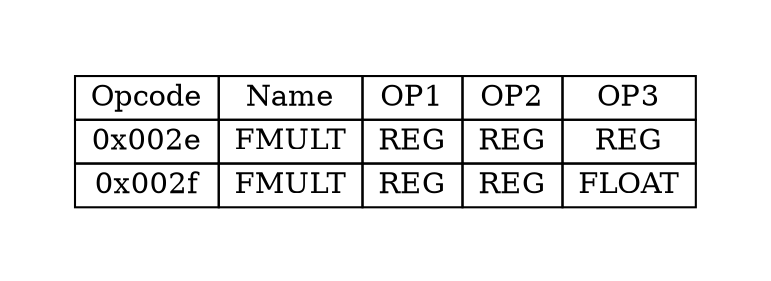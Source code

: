 digraph{
graph [pad="0.5", nodesep="0.5", ranksep="2" ]
node[shape=plain]
Foo [label=<
<table border="0" cellborder="1" cellspacing="0">
<tr><td> Opcode </td> <td> Name </td> <td> OP1 </td><td> OP2 </td><td> OP3 </td> </tr>
<tr><td> 0x002e </td><td> FMULT </td><td> REG </td><td> REG </td><td> REG </td> </tr>
<tr><td> 0x002f </td><td> FMULT </td><td> REG </td><td> REG </td><td> FLOAT </td> </tr>
</table>>];
}
